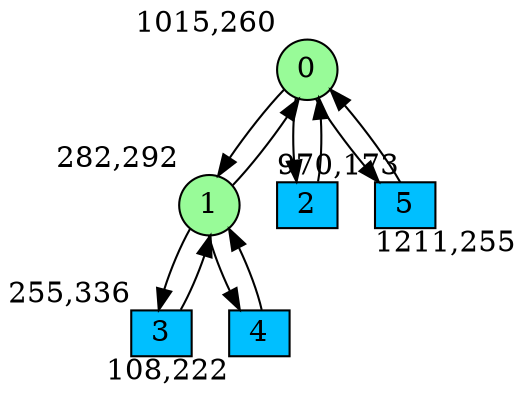 digraph G {
graph [bgcolor=white]
node [shape=circle, style = filled, fillcolor=white,fixedsize=true, width=0.4, height=0.3 ]
0[xlabel="1015,260", pos = "14.1719,1.1875!", fillcolor=palegreen ];
1[xlabel="282,292", pos = "2.71875,0.6875!", fillcolor=palegreen ];
2[xlabel="970,173", pos = "13.4688,2.54688!", fillcolor=deepskyblue, shape=box ];
3[xlabel="255,336", pos = "2.29688,0!", fillcolor=deepskyblue, shape=box ];
4[xlabel="108,222", pos = "0,1.78125!", fillcolor=deepskyblue, shape=box ];
5[xlabel="1211,255", pos = "17.2344,1.26563!", fillcolor=deepskyblue, shape=box ];
0->1 ;
0->2 ;
0->5 ;
1->0 ;
1->3 ;
1->4 ;
2->0 ;
3->1 ;
4->1 ;
5->0 ;
}
